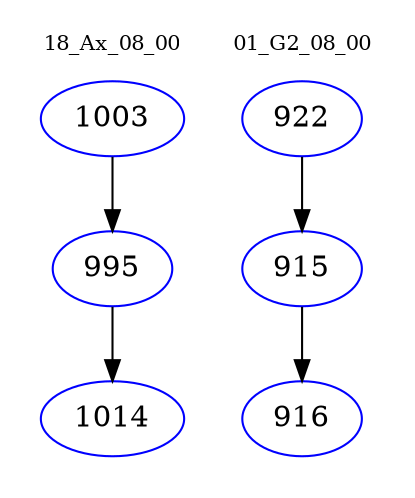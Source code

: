 digraph{
subgraph cluster_0 {
color = white
label = "18_Ax_08_00";
fontsize=10;
T0_1003 [label="1003", color="blue"]
T0_1003 -> T0_995 [color="black"]
T0_995 [label="995", color="blue"]
T0_995 -> T0_1014 [color="black"]
T0_1014 [label="1014", color="blue"]
}
subgraph cluster_1 {
color = white
label = "01_G2_08_00";
fontsize=10;
T1_922 [label="922", color="blue"]
T1_922 -> T1_915 [color="black"]
T1_915 [label="915", color="blue"]
T1_915 -> T1_916 [color="black"]
T1_916 [label="916", color="blue"]
}
}
